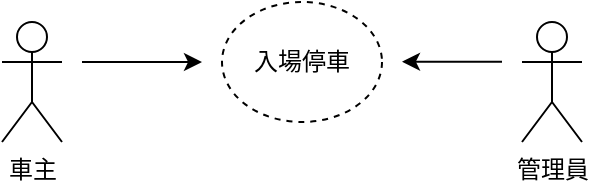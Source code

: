 <mxfile version="22.1.11" type="github">
  <diagram name="第1頁" id="aSiLdWR5NXGgd8rMwOIw">
    <mxGraphModel dx="500" dy="275" grid="1" gridSize="10" guides="1" tooltips="1" connect="1" arrows="1" fold="1" page="1" pageScale="1" pageWidth="827" pageHeight="1169" math="0" shadow="0">
      <root>
        <mxCell id="0" />
        <mxCell id="1" parent="0" />
        <mxCell id="fammCqoFEi51wPHdMpIn-1" value="車主" style="shape=umlActor;verticalLabelPosition=bottom;verticalAlign=top;html=1;outlineConnect=0;" vertex="1" parent="1">
          <mxGeometry x="130" y="230" width="30" height="60" as="geometry" />
        </mxCell>
        <mxCell id="fammCqoFEi51wPHdMpIn-2" value="" style="endArrow=classic;html=1;rounded=0;" edge="1" parent="1">
          <mxGeometry width="50" height="50" relative="1" as="geometry">
            <mxPoint x="170" y="250" as="sourcePoint" />
            <mxPoint x="230" y="250" as="targetPoint" />
          </mxGeometry>
        </mxCell>
        <mxCell id="fammCqoFEi51wPHdMpIn-3" value="入場停車" style="ellipse;whiteSpace=wrap;html=1;align=center;dashed=1;" vertex="1" parent="1">
          <mxGeometry x="240" y="220" width="80" height="60" as="geometry" />
        </mxCell>
        <mxCell id="fammCqoFEi51wPHdMpIn-4" value="管理員" style="shape=umlActor;verticalLabelPosition=bottom;verticalAlign=top;html=1;outlineConnect=0;" vertex="1" parent="1">
          <mxGeometry x="390" y="230" width="30" height="60" as="geometry" />
        </mxCell>
        <mxCell id="fammCqoFEi51wPHdMpIn-5" value="" style="endArrow=classic;html=1;rounded=0;" edge="1" parent="1">
          <mxGeometry width="50" height="50" relative="1" as="geometry">
            <mxPoint x="380" y="249.82" as="sourcePoint" />
            <mxPoint x="330" y="249.82" as="targetPoint" />
          </mxGeometry>
        </mxCell>
      </root>
    </mxGraphModel>
  </diagram>
</mxfile>
